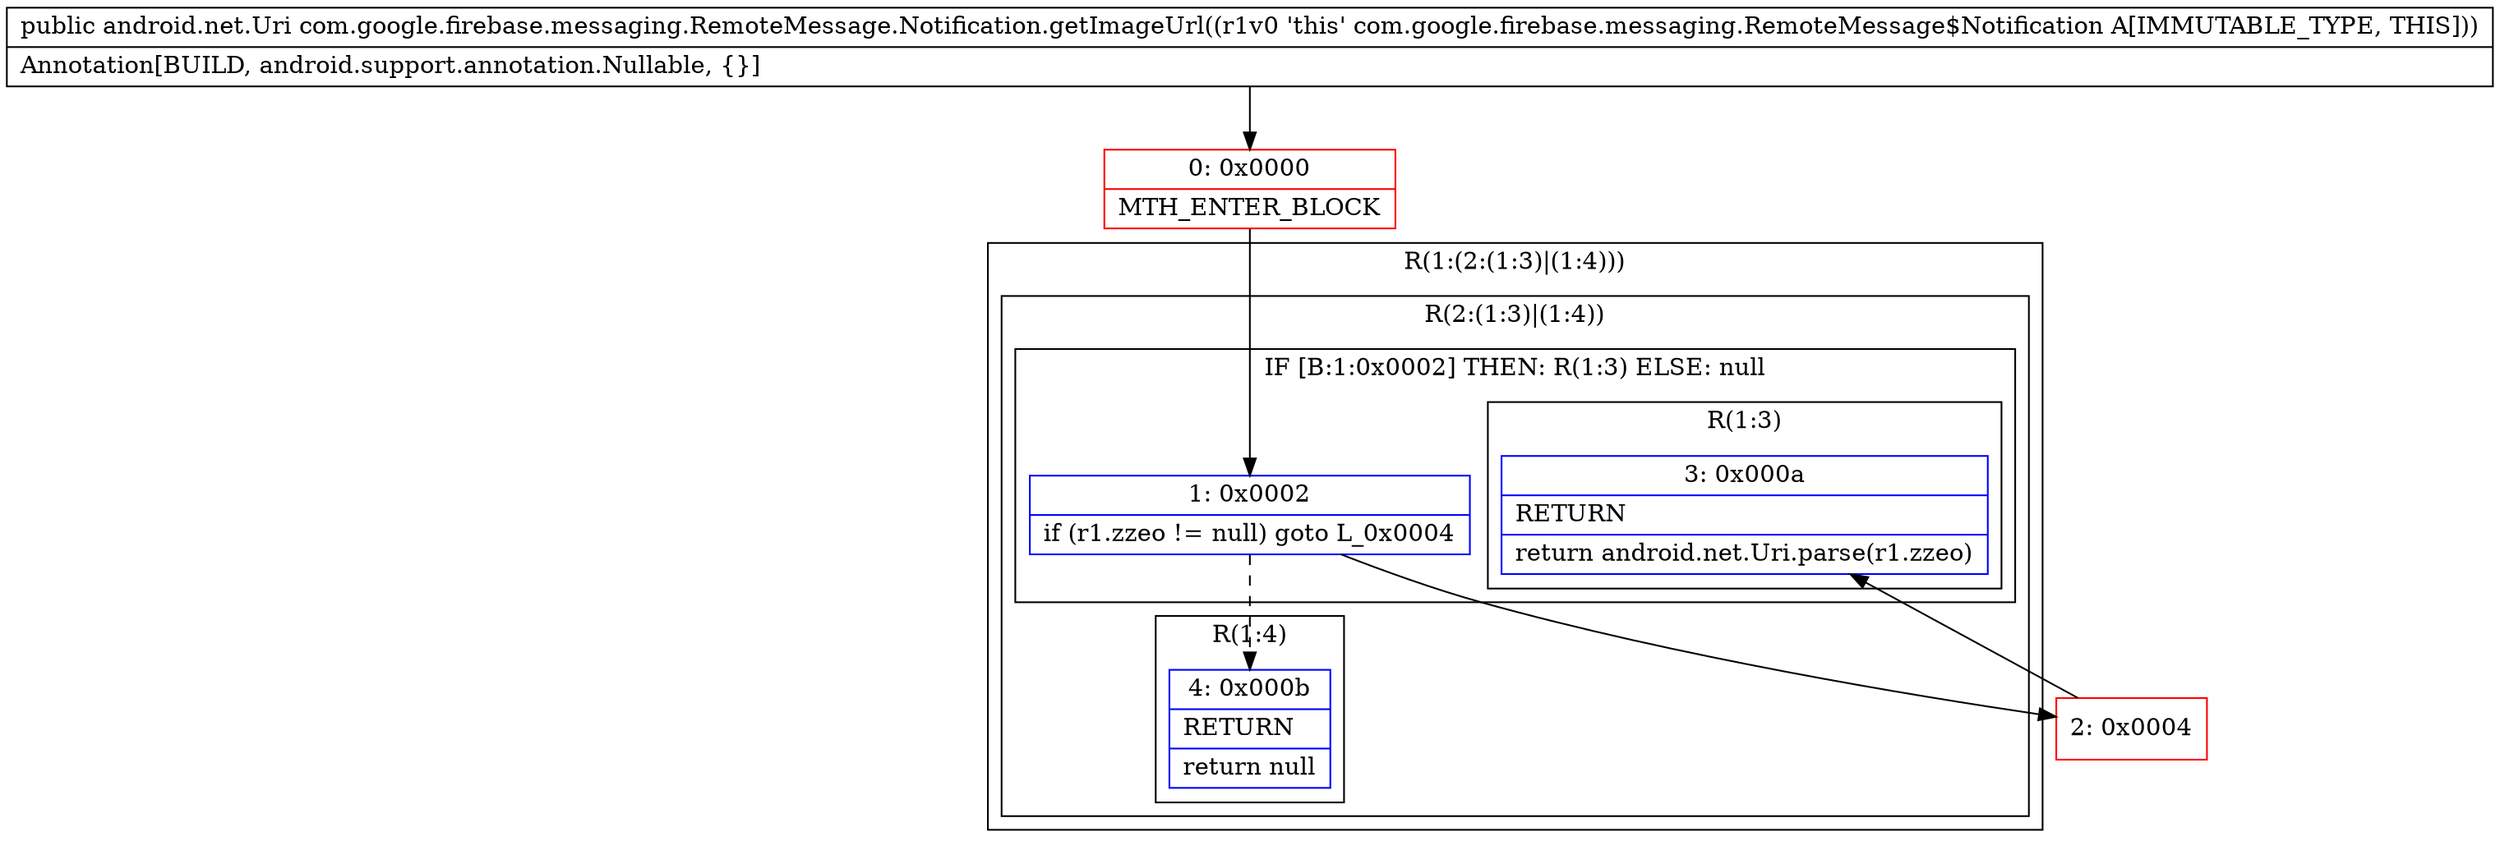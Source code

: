 digraph "CFG forcom.google.firebase.messaging.RemoteMessage.Notification.getImageUrl()Landroid\/net\/Uri;" {
subgraph cluster_Region_1895479667 {
label = "R(1:(2:(1:3)|(1:4)))";
node [shape=record,color=blue];
subgraph cluster_Region_1540233324 {
label = "R(2:(1:3)|(1:4))";
node [shape=record,color=blue];
subgraph cluster_IfRegion_841780781 {
label = "IF [B:1:0x0002] THEN: R(1:3) ELSE: null";
node [shape=record,color=blue];
Node_1 [shape=record,label="{1\:\ 0x0002|if (r1.zzeo != null) goto L_0x0004\l}"];
subgraph cluster_Region_1142556882 {
label = "R(1:3)";
node [shape=record,color=blue];
Node_3 [shape=record,label="{3\:\ 0x000a|RETURN\l|return android.net.Uri.parse(r1.zzeo)\l}"];
}
}
subgraph cluster_Region_1628307459 {
label = "R(1:4)";
node [shape=record,color=blue];
Node_4 [shape=record,label="{4\:\ 0x000b|RETURN\l|return null\l}"];
}
}
}
Node_0 [shape=record,color=red,label="{0\:\ 0x0000|MTH_ENTER_BLOCK\l}"];
Node_2 [shape=record,color=red,label="{2\:\ 0x0004}"];
MethodNode[shape=record,label="{public android.net.Uri com.google.firebase.messaging.RemoteMessage.Notification.getImageUrl((r1v0 'this' com.google.firebase.messaging.RemoteMessage$Notification A[IMMUTABLE_TYPE, THIS]))  | Annotation[BUILD, android.support.annotation.Nullable, \{\}]\l}"];
MethodNode -> Node_0;
Node_1 -> Node_2;
Node_1 -> Node_4[style=dashed];
Node_0 -> Node_1;
Node_2 -> Node_3;
}

